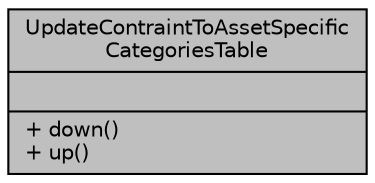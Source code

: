 digraph "UpdateContraintToAssetSpecificCategoriesTable"
{
 // LATEX_PDF_SIZE
  bgcolor="transparent";
  edge [fontname="Helvetica",fontsize="10",labelfontname="Helvetica",labelfontsize="10"];
  node [fontname="Helvetica",fontsize="10",shape=record];
  Node1 [label="{UpdateContraintToAssetSpecific\lCategoriesTable\n||+ down()\l+ up()\l}",height=0.2,width=0.4,color="black", fillcolor="grey75", style="filled", fontcolor="black",tooltip="[descripción detallada]"];
}
